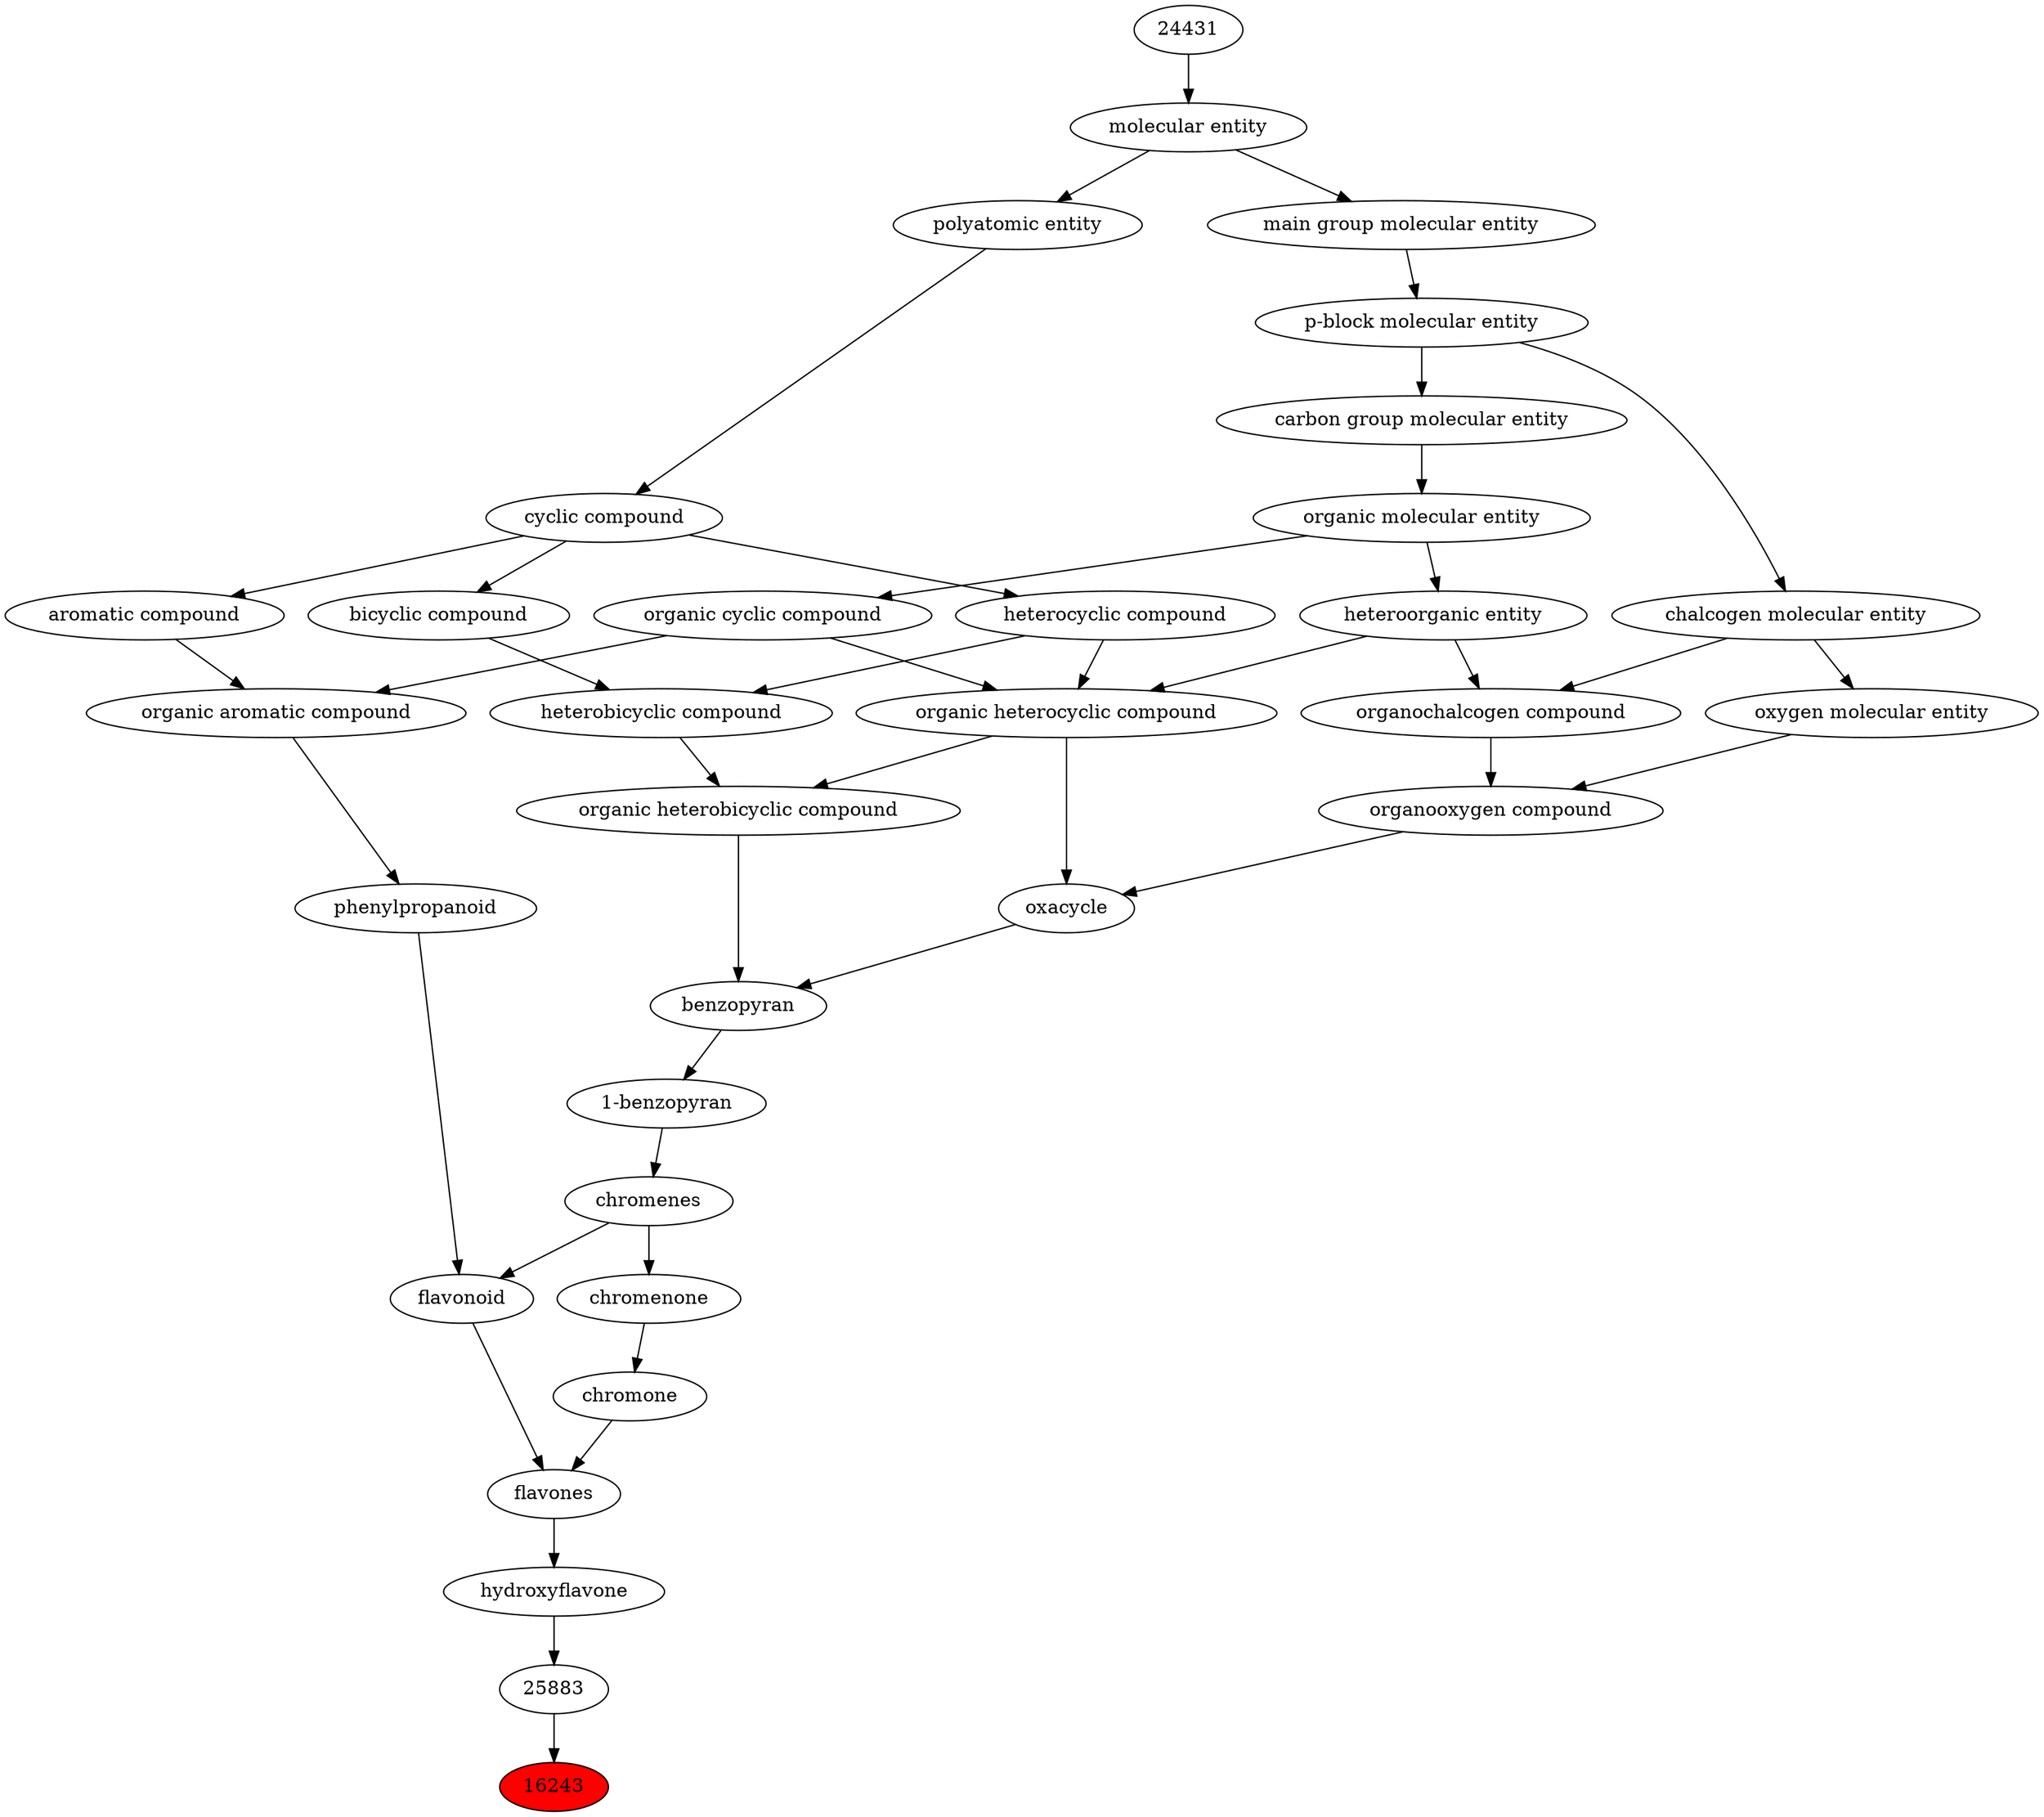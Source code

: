digraph tree{ 
16243 [label="16243" fillcolor=red style=filled]
25883 -> 16243
25883 [label="25883"]
24698 -> 25883
24698 [label="hydroxyflavone"]
24043 -> 24698
24043 [label="flavones"]
23238 -> 24043
47916 -> 24043
23238 [label="chromone"]
38445 -> 23238
47916 [label="flavonoid"]
23232 -> 47916
26004 -> 47916
38445 [label="chromenone"]
23232 -> 38445
23232 [label="chromenes"]
38443 -> 23232
26004 [label="phenylpropanoid"]
33659 -> 26004
38443 [label="1-benzopyran"]
22727 -> 38443
33659 [label="organic aromatic compound"]
33832 -> 33659
33655 -> 33659
22727 [label="benzopyran"]
38104 -> 22727
27171 -> 22727
33832 [label="organic cyclic compound"]
50860 -> 33832
33655 [label="aromatic compound"]
33595 -> 33655
38104 [label="oxacycle"]
24532 -> 38104
36963 -> 38104
27171 [label="organic heterobicyclic compound"]
33672 -> 27171
24532 -> 27171
50860 [label="organic molecular entity"]
33582 -> 50860
33595 [label="cyclic compound"]
36357 -> 33595
24532 [label="organic heterocyclic compound"]
33285 -> 24532
33832 -> 24532
5686 -> 24532
36963 [label="organooxygen compound"]
36962 -> 36963
25806 -> 36963
33672 [label="heterobicyclic compound"]
33636 -> 33672
5686 -> 33672
33582 [label="carbon group molecular entity"]
33675 -> 33582
36357 [label="polyatomic entity"]
23367 -> 36357
33285 [label="heteroorganic entity"]
50860 -> 33285
5686 [label="heterocyclic compound"]
33595 -> 5686
36962 [label="organochalcogen compound"]
33285 -> 36962
33304 -> 36962
25806 [label="oxygen molecular entity"]
33304 -> 25806
33636 [label="bicyclic compound"]
33595 -> 33636
33675 [label="p-block molecular entity"]
33579 -> 33675
23367 [label="molecular entity"]
24431 -> 23367
33304 [label="chalcogen molecular entity"]
33675 -> 33304
33579 [label="main group molecular entity"]
23367 -> 33579
24431 [label="24431"]
}